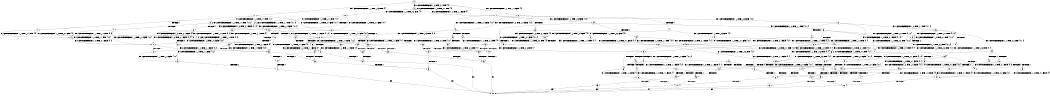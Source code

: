 digraph BCG {
size = "7, 10.5";
center = TRUE;
node [shape = circle];
0 [peripheries = 2];
0 -> 1 [label = "EX !1 !ATOMIC_EXCH_BRANCH (1, +1, TRUE, +0, 3, TRUE) !{0}"];
0 -> 2 [label = "EX !2 !ATOMIC_EXCH_BRANCH (1, +1, TRUE, +1, 1, FALSE) !{0}"];
0 -> 3 [label = "EX !0 !ATOMIC_EXCH_BRANCH (1, +0, TRUE, +0, 1, TRUE) !{0}"];
1 -> 4 [label = "TERMINATE !1"];
1 -> 5 [label = "EX !2 !ATOMIC_EXCH_BRANCH (1, +1, TRUE, +1, 1, TRUE) !{0, 1}"];
1 -> 6 [label = "EX !0 !ATOMIC_EXCH_BRANCH (1, +0, TRUE, +0, 1, FALSE) !{0, 1}"];
2 -> 7 [label = "TERMINATE !2"];
2 -> 8 [label = "EX !1 !ATOMIC_EXCH_BRANCH (1, +1, TRUE, +0, 3, FALSE) !{0, 2}"];
2 -> 9 [label = "EX !0 !ATOMIC_EXCH_BRANCH (1, +0, TRUE, +0, 1, FALSE) !{0, 2}"];
3 -> 10 [label = "EX !1 !ATOMIC_EXCH_BRANCH (1, +1, TRUE, +0, 3, TRUE) !{0}"];
3 -> 11 [label = "EX !2 !ATOMIC_EXCH_BRANCH (1, +1, TRUE, +1, 1, FALSE) !{0}"];
3 -> 3 [label = "EX !0 !ATOMIC_EXCH_BRANCH (1, +0, TRUE, +0, 1, TRUE) !{0}"];
4 -> 12 [label = "EX !2 !ATOMIC_EXCH_BRANCH (1, +1, TRUE, +1, 1, TRUE) !{0}"];
4 -> 13 [label = "EX !0 !ATOMIC_EXCH_BRANCH (1, +0, TRUE, +0, 1, FALSE) !{0}"];
5 -> 14 [label = "TERMINATE !1"];
5 -> 15 [label = "EX !0 !ATOMIC_EXCH_BRANCH (1, +0, TRUE, +0, 1, FALSE) !{0, 1, 2}"];
5 -> 5 [label = "EX !2 !ATOMIC_EXCH_BRANCH (1, +1, TRUE, +1, 1, TRUE) !{0, 1, 2}"];
6 -> 16 [label = "TERMINATE !1"];
6 -> 17 [label = "TERMINATE !0"];
6 -> 18 [label = "EX !2 !ATOMIC_EXCH_BRANCH (1, +1, TRUE, +1, 1, FALSE) !{0, 1}"];
7 -> 19 [label = "EX !1 !ATOMIC_EXCH_BRANCH (1, +1, TRUE, +0, 3, FALSE) !{0}"];
7 -> 20 [label = "EX !0 !ATOMIC_EXCH_BRANCH (1, +0, TRUE, +0, 1, FALSE) !{0}"];
8 -> 21 [label = "TERMINATE !2"];
8 -> 22 [label = "EX !0 !ATOMIC_EXCH_BRANCH (1, +0, TRUE, +0, 1, FALSE) !{0, 1, 2}"];
8 -> 23 [label = "EX !1 !ATOMIC_EXCH_BRANCH (1, +0, TRUE, +1, 1, TRUE) !{0, 1, 2}"];
9 -> 24 [label = "TERMINATE !2"];
9 -> 25 [label = "TERMINATE !0"];
9 -> 18 [label = "EX !1 !ATOMIC_EXCH_BRANCH (1, +1, TRUE, +0, 3, TRUE) !{0, 2}"];
10 -> 26 [label = "TERMINATE !1"];
10 -> 27 [label = "EX !2 !ATOMIC_EXCH_BRANCH (1, +1, TRUE, +1, 1, TRUE) !{0, 1}"];
10 -> 6 [label = "EX !0 !ATOMIC_EXCH_BRANCH (1, +0, TRUE, +0, 1, FALSE) !{0, 1}"];
11 -> 28 [label = "TERMINATE !2"];
11 -> 29 [label = "EX !1 !ATOMIC_EXCH_BRANCH (1, +1, TRUE, +0, 3, FALSE) !{0, 2}"];
11 -> 9 [label = "EX !0 !ATOMIC_EXCH_BRANCH (1, +0, TRUE, +0, 1, FALSE) !{0, 2}"];
12 -> 30 [label = "EX !0 !ATOMIC_EXCH_BRANCH (1, +0, TRUE, +0, 1, FALSE) !{0, 2}"];
12 -> 12 [label = "EX !2 !ATOMIC_EXCH_BRANCH (1, +1, TRUE, +1, 1, TRUE) !{0, 2}"];
13 -> 31 [label = "TERMINATE !0"];
13 -> 32 [label = "EX !2 !ATOMIC_EXCH_BRANCH (1, +1, TRUE, +1, 1, FALSE) !{0}"];
14 -> 30 [label = "EX !0 !ATOMIC_EXCH_BRANCH (1, +0, TRUE, +0, 1, FALSE) !{0, 2}"];
14 -> 12 [label = "EX !2 !ATOMIC_EXCH_BRANCH (1, +1, TRUE, +1, 1, TRUE) !{0, 2}"];
15 -> 33 [label = "TERMINATE !1"];
15 -> 34 [label = "TERMINATE !0"];
15 -> 18 [label = "EX !2 !ATOMIC_EXCH_BRANCH (1, +1, TRUE, +1, 1, FALSE) !{0, 1, 2}"];
16 -> 31 [label = "TERMINATE !0"];
16 -> 32 [label = "EX !2 !ATOMIC_EXCH_BRANCH (1, +1, TRUE, +1, 1, FALSE) !{0}"];
17 -> 35 [label = "TERMINATE !1"];
17 -> 36 [label = "EX !2 !ATOMIC_EXCH_BRANCH (1, +1, TRUE, +1, 1, FALSE) !{1}"];
18 -> 37 [label = "TERMINATE !1"];
18 -> 38 [label = "TERMINATE !2"];
18 -> 39 [label = "TERMINATE !0"];
19 -> 40 [label = "EX !0 !ATOMIC_EXCH_BRANCH (1, +0, TRUE, +0, 1, FALSE) !{0, 1}"];
19 -> 41 [label = "EX !1 !ATOMIC_EXCH_BRANCH (1, +0, TRUE, +1, 1, TRUE) !{0, 1}"];
20 -> 42 [label = "TERMINATE !0"];
20 -> 43 [label = "EX !1 !ATOMIC_EXCH_BRANCH (1, +1, TRUE, +0, 3, TRUE) !{0}"];
21 -> 40 [label = "EX !0 !ATOMIC_EXCH_BRANCH (1, +0, TRUE, +0, 1, FALSE) !{0, 1}"];
21 -> 41 [label = "EX !1 !ATOMIC_EXCH_BRANCH (1, +0, TRUE, +1, 1, TRUE) !{0, 1}"];
22 -> 44 [label = "TERMINATE !2"];
22 -> 45 [label = "TERMINATE !0"];
22 -> 46 [label = "EX !1 !ATOMIC_EXCH_BRANCH (1, +0, TRUE, +1, 1, FALSE) !{0, 1, 2}"];
23 -> 47 [label = "TERMINATE !2"];
23 -> 48 [label = "EX !0 !ATOMIC_EXCH_BRANCH (1, +0, TRUE, +0, 1, TRUE) !{0, 1, 2}"];
23 -> 49 [label = "EX !1 !ATOMIC_EXCH_BRANCH (1, +1, TRUE, +0, 3, TRUE) !{0, 1, 2}"];
24 -> 42 [label = "TERMINATE !0"];
24 -> 43 [label = "EX !1 !ATOMIC_EXCH_BRANCH (1, +1, TRUE, +0, 3, TRUE) !{0}"];
25 -> 50 [label = "TERMINATE !2"];
25 -> 36 [label = "EX !1 !ATOMIC_EXCH_BRANCH (1, +1, TRUE, +0, 3, TRUE) !{1, 2}"];
26 -> 51 [label = "EX !2 !ATOMIC_EXCH_BRANCH (1, +1, TRUE, +1, 1, TRUE) !{0}"];
26 -> 13 [label = "EX !0 !ATOMIC_EXCH_BRANCH (1, +0, TRUE, +0, 1, FALSE) !{0}"];
27 -> 52 [label = "TERMINATE !1"];
27 -> 27 [label = "EX !2 !ATOMIC_EXCH_BRANCH (1, +1, TRUE, +1, 1, TRUE) !{0, 1, 2}"];
27 -> 15 [label = "EX !0 !ATOMIC_EXCH_BRANCH (1, +0, TRUE, +0, 1, FALSE) !{0, 1, 2}"];
28 -> 53 [label = "EX !1 !ATOMIC_EXCH_BRANCH (1, +1, TRUE, +0, 3, FALSE) !{0}"];
28 -> 20 [label = "EX !0 !ATOMIC_EXCH_BRANCH (1, +0, TRUE, +0, 1, FALSE) !{0}"];
29 -> 54 [label = "TERMINATE !2"];
29 -> 55 [label = "EX !1 !ATOMIC_EXCH_BRANCH (1, +0, TRUE, +1, 1, TRUE) !{0, 1, 2}"];
29 -> 22 [label = "EX !0 !ATOMIC_EXCH_BRANCH (1, +0, TRUE, +0, 1, FALSE) !{0, 1, 2}"];
30 -> 56 [label = "TERMINATE !0"];
30 -> 32 [label = "EX !2 !ATOMIC_EXCH_BRANCH (1, +1, TRUE, +1, 1, FALSE) !{0, 2}"];
31 -> 57 [label = "EX !2 !ATOMIC_EXCH_BRANCH (1, +1, TRUE, +1, 1, FALSE) !{1, 2}"];
32 -> 58 [label = "TERMINATE !2"];
32 -> 59 [label = "TERMINATE !0"];
33 -> 56 [label = "TERMINATE !0"];
33 -> 32 [label = "EX !2 !ATOMIC_EXCH_BRANCH (1, +1, TRUE, +1, 1, FALSE) !{0, 2}"];
34 -> 60 [label = "TERMINATE !1"];
34 -> 36 [label = "EX !2 !ATOMIC_EXCH_BRANCH (1, +1, TRUE, +1, 1, FALSE) !{1, 2}"];
35 -> 61 [label = "EX !2 !ATOMIC_EXCH_BRANCH (1, +1, TRUE, +1, 1, FALSE) !{2}"];
36 -> 62 [label = "TERMINATE !1"];
36 -> 63 [label = "TERMINATE !2"];
37 -> 58 [label = "TERMINATE !2"];
37 -> 59 [label = "TERMINATE !0"];
38 -> 64 [label = "TERMINATE !1"];
38 -> 65 [label = "TERMINATE !0"];
39 -> 62 [label = "TERMINATE !1"];
39 -> 63 [label = "TERMINATE !2"];
40 -> 66 [label = "TERMINATE !0"];
40 -> 67 [label = "EX !1 !ATOMIC_EXCH_BRANCH (1, +0, TRUE, +1, 1, FALSE) !{0, 1}"];
41 -> 68 [label = "EX !0 !ATOMIC_EXCH_BRANCH (1, +0, TRUE, +0, 1, TRUE) !{0, 1}"];
41 -> 69 [label = "EX !1 !ATOMIC_EXCH_BRANCH (1, +1, TRUE, +0, 3, TRUE) !{0, 1}"];
42 -> 70 [label = "EX !1 !ATOMIC_EXCH_BRANCH (1, +1, TRUE, +0, 3, TRUE) !{1}"];
43 -> 64 [label = "TERMINATE !1"];
43 -> 65 [label = "TERMINATE !0"];
44 -> 66 [label = "TERMINATE !0"];
44 -> 67 [label = "EX !1 !ATOMIC_EXCH_BRANCH (1, +0, TRUE, +1, 1, FALSE) !{0, 1}"];
45 -> 71 [label = "TERMINATE !2"];
45 -> 72 [label = "EX !1 !ATOMIC_EXCH_BRANCH (1, +0, TRUE, +1, 1, FALSE) !{1, 2}"];
46 -> 73 [label = "TERMINATE !1"];
46 -> 74 [label = "TERMINATE !2"];
46 -> 75 [label = "TERMINATE !0"];
47 -> 68 [label = "EX !0 !ATOMIC_EXCH_BRANCH (1, +0, TRUE, +0, 1, TRUE) !{0, 1}"];
47 -> 69 [label = "EX !1 !ATOMIC_EXCH_BRANCH (1, +1, TRUE, +0, 3, TRUE) !{0, 1}"];
48 -> 76 [label = "TERMINATE !2"];
48 -> 77 [label = "EX !1 !ATOMIC_EXCH_BRANCH (1, +1, TRUE, +0, 3, TRUE) !{0, 1, 2}"];
48 -> 48 [label = "EX !0 !ATOMIC_EXCH_BRANCH (1, +0, TRUE, +0, 1, TRUE) !{0, 1, 2}"];
49 -> 78 [label = "TERMINATE !1"];
49 -> 79 [label = "TERMINATE !2"];
49 -> 80 [label = "EX !0 !ATOMIC_EXCH_BRANCH (1, +0, TRUE, +0, 1, FALSE) !{0, 1, 2}"];
50 -> 70 [label = "EX !1 !ATOMIC_EXCH_BRANCH (1, +1, TRUE, +0, 3, TRUE) !{1}"];
51 -> 51 [label = "EX !2 !ATOMIC_EXCH_BRANCH (1, +1, TRUE, +1, 1, TRUE) !{0, 2}"];
51 -> 30 [label = "EX !0 !ATOMIC_EXCH_BRANCH (1, +0, TRUE, +0, 1, FALSE) !{0, 2}"];
52 -> 51 [label = "EX !2 !ATOMIC_EXCH_BRANCH (1, +1, TRUE, +1, 1, TRUE) !{0, 2}"];
52 -> 30 [label = "EX !0 !ATOMIC_EXCH_BRANCH (1, +0, TRUE, +0, 1, FALSE) !{0, 2}"];
53 -> 81 [label = "EX !1 !ATOMIC_EXCH_BRANCH (1, +0, TRUE, +1, 1, TRUE) !{0, 1}"];
53 -> 40 [label = "EX !0 !ATOMIC_EXCH_BRANCH (1, +0, TRUE, +0, 1, FALSE) !{0, 1}"];
54 -> 81 [label = "EX !1 !ATOMIC_EXCH_BRANCH (1, +0, TRUE, +1, 1, TRUE) !{0, 1}"];
54 -> 40 [label = "EX !0 !ATOMIC_EXCH_BRANCH (1, +0, TRUE, +0, 1, FALSE) !{0, 1}"];
55 -> 76 [label = "TERMINATE !2"];
55 -> 77 [label = "EX !1 !ATOMIC_EXCH_BRANCH (1, +1, TRUE, +0, 3, TRUE) !{0, 1, 2}"];
55 -> 48 [label = "EX !0 !ATOMIC_EXCH_BRANCH (1, +0, TRUE, +0, 1, TRUE) !{0, 1, 2}"];
56 -> 57 [label = "EX !2 !ATOMIC_EXCH_BRANCH (1, +1, TRUE, +1, 1, FALSE) !{1, 2}"];
57 -> 82 [label = "TERMINATE !2"];
58 -> 83 [label = "TERMINATE !0"];
59 -> 82 [label = "TERMINATE !2"];
60 -> 61 [label = "EX !2 !ATOMIC_EXCH_BRANCH (1, +1, TRUE, +1, 1, FALSE) !{2}"];
61 -> 84 [label = "TERMINATE !2"];
62 -> 84 [label = "TERMINATE !2"];
63 -> 85 [label = "TERMINATE !1"];
64 -> 83 [label = "TERMINATE !0"];
65 -> 85 [label = "TERMINATE !1"];
66 -> 86 [label = "EX !1 !ATOMIC_EXCH_BRANCH (1, +0, TRUE, +1, 1, FALSE) !{1}"];
67 -> 87 [label = "TERMINATE !1"];
67 -> 88 [label = "TERMINATE !0"];
68 -> 89 [label = "EX !1 !ATOMIC_EXCH_BRANCH (1, +1, TRUE, +0, 3, TRUE) !{0, 1}"];
68 -> 68 [label = "EX !0 !ATOMIC_EXCH_BRANCH (1, +0, TRUE, +0, 1, TRUE) !{0, 1}"];
69 -> 90 [label = "TERMINATE !1"];
69 -> 91 [label = "EX !0 !ATOMIC_EXCH_BRANCH (1, +0, TRUE, +0, 1, FALSE) !{0, 1}"];
70 -> 85 [label = "TERMINATE !1"];
71 -> 86 [label = "EX !1 !ATOMIC_EXCH_BRANCH (1, +0, TRUE, +1, 1, FALSE) !{1}"];
72 -> 92 [label = "TERMINATE !1"];
72 -> 93 [label = "TERMINATE !2"];
73 -> 94 [label = "TERMINATE !2"];
73 -> 95 [label = "TERMINATE !0"];
74 -> 87 [label = "TERMINATE !1"];
74 -> 88 [label = "TERMINATE !0"];
75 -> 92 [label = "TERMINATE !1"];
75 -> 93 [label = "TERMINATE !2"];
76 -> 89 [label = "EX !1 !ATOMIC_EXCH_BRANCH (1, +1, TRUE, +0, 3, TRUE) !{0, 1}"];
76 -> 68 [label = "EX !0 !ATOMIC_EXCH_BRANCH (1, +0, TRUE, +0, 1, TRUE) !{0, 1}"];
77 -> 96 [label = "TERMINATE !1"];
77 -> 97 [label = "TERMINATE !2"];
77 -> 80 [label = "EX !0 !ATOMIC_EXCH_BRANCH (1, +0, TRUE, +0, 1, FALSE) !{0, 1, 2}"];
78 -> 98 [label = "TERMINATE !2"];
78 -> 99 [label = "EX !0 !ATOMIC_EXCH_BRANCH (1, +0, TRUE, +0, 1, FALSE) !{0, 2}"];
79 -> 90 [label = "TERMINATE !1"];
79 -> 91 [label = "EX !0 !ATOMIC_EXCH_BRANCH (1, +0, TRUE, +0, 1, FALSE) !{0, 1}"];
80 -> 73 [label = "TERMINATE !1"];
80 -> 74 [label = "TERMINATE !2"];
80 -> 75 [label = "TERMINATE !0"];
81 -> 89 [label = "EX !1 !ATOMIC_EXCH_BRANCH (1, +1, TRUE, +0, 3, TRUE) !{0, 1}"];
81 -> 68 [label = "EX !0 !ATOMIC_EXCH_BRANCH (1, +0, TRUE, +0, 1, TRUE) !{0, 1}"];
82 -> 100 [label = "exit"];
83 -> 100 [label = "exit"];
84 -> 100 [label = "exit"];
85 -> 100 [label = "exit"];
86 -> 101 [label = "TERMINATE !1"];
87 -> 102 [label = "TERMINATE !0"];
88 -> 101 [label = "TERMINATE !1"];
89 -> 103 [label = "TERMINATE !1"];
89 -> 91 [label = "EX !0 !ATOMIC_EXCH_BRANCH (1, +0, TRUE, +0, 1, FALSE) !{0, 1}"];
90 -> 104 [label = "EX !0 !ATOMIC_EXCH_BRANCH (1, +0, TRUE, +0, 1, FALSE) !{0}"];
91 -> 87 [label = "TERMINATE !1"];
91 -> 88 [label = "TERMINATE !0"];
92 -> 105 [label = "TERMINATE !2"];
93 -> 101 [label = "TERMINATE !1"];
94 -> 102 [label = "TERMINATE !0"];
95 -> 106 [label = "TERMINATE !2"];
96 -> 107 [label = "TERMINATE !2"];
96 -> 99 [label = "EX !0 !ATOMIC_EXCH_BRANCH (1, +0, TRUE, +0, 1, FALSE) !{0, 2}"];
97 -> 103 [label = "TERMINATE !1"];
97 -> 91 [label = "EX !0 !ATOMIC_EXCH_BRANCH (1, +0, TRUE, +0, 1, FALSE) !{0, 1}"];
98 -> 104 [label = "EX !0 !ATOMIC_EXCH_BRANCH (1, +0, TRUE, +0, 1, FALSE) !{0}"];
99 -> 94 [label = "TERMINATE !2"];
99 -> 95 [label = "TERMINATE !0"];
101 -> 100 [label = "exit"];
102 -> 100 [label = "exit"];
103 -> 104 [label = "EX !0 !ATOMIC_EXCH_BRANCH (1, +0, TRUE, +0, 1, FALSE) !{0}"];
104 -> 102 [label = "TERMINATE !0"];
105 -> 100 [label = "exit"];
106 -> 100 [label = "exit"];
107 -> 104 [label = "EX !0 !ATOMIC_EXCH_BRANCH (1, +0, TRUE, +0, 1, FALSE) !{0}"];
}
